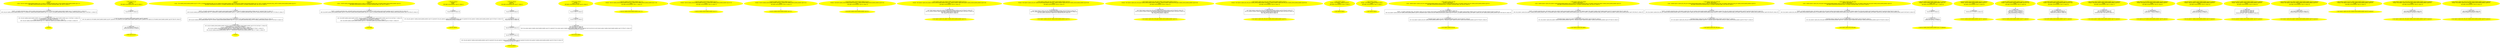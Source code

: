 /* @generated */
digraph cfg {
"bar#13629960763458822780.27859d4aca4c920a20241f1b78082005_1" [label="1: Start bar\nFormals: \nLocals:  func:bar::lambda_shared_lambda_lambda1.cpp:11:15 0$?%__sil_tmpSIL_materialize_temp__n$5:bar::lambda_shared_lambda_lambda1.cpp:11:15 \n   DECLARE_LOCALS(&return,&func,&0$?%__sil_tmpSIL_materialize_temp__n$5); [line 10, column 1]\n " color=yellow style=filled]
	

	 "bar#13629960763458822780.27859d4aca4c920a20241f1b78082005_1" -> "bar#13629960763458822780.27859d4aca4c920a20241f1b78082005_4" ;
"bar#13629960763458822780.27859d4aca4c920a20241f1b78082005_2" [label="2: Exit bar \n  " color=yellow style=filled]
	

"bar#13629960763458822780.27859d4aca4c920a20241f1b78082005_3" [label="3:  Return Stmt \n   n$1=_fun_bar::lambda_shared_lambda_lambda1.cpp:11:15_operator()(&func:bar::lambda_shared_lambda_lambda1.cpp:11:15&) [line 15, column 14]\n  *&return:int=(7 / n$1) [line 15, column 3]\n  _=*&func:bar::lambda_shared_lambda_lambda1.cpp:11:15 [line 15, column 19]\n  n$3=_fun_bar::lambda_shared_lambda_lambda1.cpp:11:15_~(&func:bar::lambda_shared_lambda_lambda1.cpp:11:15*) [line 15, column 19]\n " shape="box"]
	

	 "bar#13629960763458822780.27859d4aca4c920a20241f1b78082005_3" -> "bar#13629960763458822780.27859d4aca4c920a20241f1b78082005_2" ;
"bar#13629960763458822780.27859d4aca4c920a20241f1b78082005_4" [label="4:  DeclStmt \n   *&0$?%__sil_tmpSIL_materialize_temp__n$5:bar::lambda_shared_lambda_lambda1.cpp:11:15=(_fun_bar::lambda_shared_lambda_lambda1.cpp:11:15_operator()) [line 11, column 15]\n  n$6=_fun_bar::lambda_shared_lambda_lambda1.cpp:11:15_(&func:bar::lambda_shared_lambda_lambda1.cpp:11:15*,&0$?%__sil_tmpSIL_materialize_temp__n$5:bar::lambda_shared_lambda_lambda1.cpp:11:15&) [line 11, column 15]\n " shape="box"]
	

	 "bar#13629960763458822780.27859d4aca4c920a20241f1b78082005_4" -> "bar#13629960763458822780.27859d4aca4c920a20241f1b78082005_3" ;
"capture_by_ref#4375601249296069049.1d794578c048d96b25fb1e90dbaa8225_1" [label="1: Start capture_by_ref\nFormals: \nLocals:  x:int \n   DECLARE_LOCALS(&return,&x); [line 36, column 1]\n " color=yellow style=filled]
	

	 "capture_by_ref#4375601249296069049.1d794578c048d96b25fb1e90dbaa8225_1" -> "capture_by_ref#4375601249296069049.1d794578c048d96b25fb1e90dbaa8225_5" ;
"capture_by_ref#4375601249296069049.1d794578c048d96b25fb1e90dbaa8225_2" [label="2: Exit capture_by_ref \n  " color=yellow style=filled]
	

"capture_by_ref#4375601249296069049.1d794578c048d96b25fb1e90dbaa8225_3" [label="3:  Return Stmt \n   n$0=*&x:int [line 39, column 10]\n  *&return:int=n$0 [line 39, column 3]\n " shape="box"]
	

	 "capture_by_ref#4375601249296069049.1d794578c048d96b25fb1e90dbaa8225_3" -> "capture_by_ref#4375601249296069049.1d794578c048d96b25fb1e90dbaa8225_2" ;
"capture_by_ref#4375601249296069049.1d794578c048d96b25fb1e90dbaa8225_4" [label="4:  Call _fun_capture_by_ref::lambda_shared_lambda_lambda1.cpp:38:3_operator() \n   n$3=_fun_capture_by_ref::lambda_shared_lambda_lambda1.cpp:38:3_operator()((_fun_capture_by_ref::lambda_shared_lambda_lambda1.cpp:38:3_operator(),&x):capture_by_ref::lambda_shared_lambda_lambda1.cpp:38:3) [line 38, column 3]\n " shape="box"]
	

	 "capture_by_ref#4375601249296069049.1d794578c048d96b25fb1e90dbaa8225_4" -> "capture_by_ref#4375601249296069049.1d794578c048d96b25fb1e90dbaa8225_3" ;
"capture_by_ref#4375601249296069049.1d794578c048d96b25fb1e90dbaa8225_5" [label="5:  DeclStmt \n   *&x:int=0 [line 37, column 3]\n " shape="box"]
	

	 "capture_by_ref#4375601249296069049.1d794578c048d96b25fb1e90dbaa8225_5" -> "capture_by_ref#4375601249296069049.1d794578c048d96b25fb1e90dbaa8225_4" ;
"foo#972162870672026475.86d7db357d6a36081d09067fb38ce85e_1" [label="1: Start foo\nFormals: \nLocals:  y:foo::lambda_shared_lambda_lambda1.cpp:20:12 0$?%__sil_tmpSIL_materialize_temp__n$7:foo::lambda_shared_lambda_lambda1.cpp:20:12 unused:foo::lambda_shared_lambda_lambda1.cpp:19:17 0$?%__sil_tmpSIL_materialize_temp__n$9:foo::lambda_shared_lambda_lambda1.cpp:19:17 \n   DECLARE_LOCALS(&return,&y,&0$?%__sil_tmpSIL_materialize_temp__n$7,&unused,&0$?%__sil_tmpSIL_materialize_temp__n$9); [line 18, column 1]\n " color=yellow style=filled]
	

	 "foo#972162870672026475.86d7db357d6a36081d09067fb38ce85e_1" -> "foo#972162870672026475.86d7db357d6a36081d09067fb38ce85e_5" ;
"foo#972162870672026475.86d7db357d6a36081d09067fb38ce85e_2" [label="2: Exit foo \n  " color=yellow style=filled]
	

"foo#972162870672026475.86d7db357d6a36081d09067fb38ce85e_3" [label="3:  Return Stmt \n   n$1=_fun_foo::lambda_shared_lambda_lambda1.cpp:20:12_operator()(&y:foo::lambda_shared_lambda_lambda1.cpp:20:12&,3:int) [line 21, column 19]\n  *&return:int=(5 / (4 - n$1)) [line 21, column 3]\n  _=*&y:foo::lambda_shared_lambda_lambda1.cpp:20:12 [line 21, column 23]\n  n$3=_fun_foo::lambda_shared_lambda_lambda1.cpp:20:12_~(&y:foo::lambda_shared_lambda_lambda1.cpp:20:12*) [line 21, column 23]\n  _=*&unused:foo::lambda_shared_lambda_lambda1.cpp:19:17 [line 21, column 23]\n  n$5=_fun_foo::lambda_shared_lambda_lambda1.cpp:19:17_~(&unused:foo::lambda_shared_lambda_lambda1.cpp:19:17*) [line 21, column 23]\n " shape="box"]
	

	 "foo#972162870672026475.86d7db357d6a36081d09067fb38ce85e_3" -> "foo#972162870672026475.86d7db357d6a36081d09067fb38ce85e_2" ;
"foo#972162870672026475.86d7db357d6a36081d09067fb38ce85e_4" [label="4:  DeclStmt \n   *&0$?%__sil_tmpSIL_materialize_temp__n$7:foo::lambda_shared_lambda_lambda1.cpp:20:12=(_fun_foo::lambda_shared_lambda_lambda1.cpp:20:12_operator()) [line 20, column 12]\n  n$8=_fun_foo::lambda_shared_lambda_lambda1.cpp:20:12_(&y:foo::lambda_shared_lambda_lambda1.cpp:20:12*,&0$?%__sil_tmpSIL_materialize_temp__n$7:foo::lambda_shared_lambda_lambda1.cpp:20:12&) [line 20, column 12]\n " shape="box"]
	

	 "foo#972162870672026475.86d7db357d6a36081d09067fb38ce85e_4" -> "foo#972162870672026475.86d7db357d6a36081d09067fb38ce85e_3" ;
"foo#972162870672026475.86d7db357d6a36081d09067fb38ce85e_5" [label="5:  DeclStmt \n   *&0$?%__sil_tmpSIL_materialize_temp__n$9:foo::lambda_shared_lambda_lambda1.cpp:19:17=(_fun_foo::lambda_shared_lambda_lambda1.cpp:19:17_operator()) [line 19, column 17]\n  n$10=_fun_foo::lambda_shared_lambda_lambda1.cpp:19:17_(&unused:foo::lambda_shared_lambda_lambda1.cpp:19:17*,&0$?%__sil_tmpSIL_materialize_temp__n$9:foo::lambda_shared_lambda_lambda1.cpp:19:17&) [line 19, column 17]\n " shape="box"]
	

	 "foo#972162870672026475.86d7db357d6a36081d09067fb38ce85e_5" -> "foo#972162870672026475.86d7db357d6a36081d09067fb38ce85e_4" ;
"fooOK#5521302935427608539.9c36ec052efdd50972817d895666852a_1" [label="1: Start fooOK\nFormals: \nLocals:  y:fooOK::lambda_shared_lambda_lambda1.cpp:26:12 0$?%__sil_tmpSIL_materialize_temp__n$5:fooOK::lambda_shared_lambda_lambda1.cpp:26:12 \n   DECLARE_LOCALS(&return,&y,&0$?%__sil_tmpSIL_materialize_temp__n$5); [line 24, column 1]\n " color=yellow style=filled]
	

	 "fooOK#5521302935427608539.9c36ec052efdd50972817d895666852a_1" -> "fooOK#5521302935427608539.9c36ec052efdd50972817d895666852a_4" ;
"fooOK#5521302935427608539.9c36ec052efdd50972817d895666852a_2" [label="2: Exit fooOK \n  " color=yellow style=filled]
	

"fooOK#5521302935427608539.9c36ec052efdd50972817d895666852a_3" [label="3:  Return Stmt \n   n$1=_fun_fooOK::lambda_shared_lambda_lambda1.cpp:26:12_operator()(&y:fooOK::lambda_shared_lambda_lambda1.cpp:26:12&,3:int) [line 27, column 19]\n  *&return:int=(5 / (4 - n$1)) [line 27, column 3]\n  _=*&y:fooOK::lambda_shared_lambda_lambda1.cpp:26:12 [line 27, column 23]\n  n$3=_fun_fooOK::lambda_shared_lambda_lambda1.cpp:26:12_~(&y:fooOK::lambda_shared_lambda_lambda1.cpp:26:12*) [line 27, column 23]\n " shape="box"]
	

	 "fooOK#5521302935427608539.9c36ec052efdd50972817d895666852a_3" -> "fooOK#5521302935427608539.9c36ec052efdd50972817d895666852a_2" ;
"fooOK#5521302935427608539.9c36ec052efdd50972817d895666852a_4" [label="4:  DeclStmt \n   *&0$?%__sil_tmpSIL_materialize_temp__n$5:fooOK::lambda_shared_lambda_lambda1.cpp:26:12=(_fun_fooOK::lambda_shared_lambda_lambda1.cpp:26:12_operator()) [line 26, column 12]\n  n$6=_fun_fooOK::lambda_shared_lambda_lambda1.cpp:26:12_(&y:fooOK::lambda_shared_lambda_lambda1.cpp:26:12*,&0$?%__sil_tmpSIL_materialize_temp__n$5:fooOK::lambda_shared_lambda_lambda1.cpp:26:12&) [line 26, column 12]\n " shape="box"]
	

	 "fooOK#5521302935427608539.9c36ec052efdd50972817d895666852a_4" -> "fooOK#5521302935427608539.9c36ec052efdd50972817d895666852a_3" ;
"init_capture1#11582985675627962568.58b9ce334267f411dc5e1c70bd53eb81_1" [label="1: Start init_capture1\nFormals: \nLocals:  \n   DECLARE_LOCALS(&return); [line 42, column 1]\n " color=yellow style=filled]
	

	 "init_capture1#11582985675627962568.58b9ce334267f411dc5e1c70bd53eb81_1" -> "init_capture1#11582985675627962568.58b9ce334267f411dc5e1c70bd53eb81_3" ;
"init_capture1#11582985675627962568.58b9ce334267f411dc5e1c70bd53eb81_2" [label="2: Exit init_capture1 \n  " color=yellow style=filled]
	

"init_capture1#11582985675627962568.58b9ce334267f411dc5e1c70bd53eb81_3" [label="3:  DeclStmt \n   *&i:int=0 [line 43, column 10]\n " shape="box"]
	

	 "init_capture1#11582985675627962568.58b9ce334267f411dc5e1c70bd53eb81_3" -> "init_capture1#11582985675627962568.58b9ce334267f411dc5e1c70bd53eb81_4" ;
"init_capture1#11582985675627962568.58b9ce334267f411dc5e1c70bd53eb81_4" [label="4:  Return Stmt \n   n$1=_fun_init_capture1::lambda_shared_lambda_lambda1.cpp:43:10_operator()((_fun_init_capture1::lambda_shared_lambda_lambda1.cpp:43:10_operator(),&i):init_capture1::lambda_shared_lambda_lambda1.cpp:43:10) [line 43, column 10]\n  *&return:int=n$1 [line 43, column 3]\n " shape="box"]
	

	 "init_capture1#11582985675627962568.58b9ce334267f411dc5e1c70bd53eb81_4" -> "init_capture1#11582985675627962568.58b9ce334267f411dc5e1c70bd53eb81_2" ;
"init_capture2#11582143449720942167.039b5039af3b7807e4b00950523a9f3a_1" [label="1: Start init_capture2\nFormals: \nLocals:  i:int \n   DECLARE_LOCALS(&return,&i); [line 47, column 1]\n " color=yellow style=filled]
	

	 "init_capture2#11582143449720942167.039b5039af3b7807e4b00950523a9f3a_1" -> "init_capture2#11582143449720942167.039b5039af3b7807e4b00950523a9f3a_7" ;
"init_capture2#11582143449720942167.039b5039af3b7807e4b00950523a9f3a_2" [label="2: Exit init_capture2 \n  " color=yellow style=filled]
	

"init_capture2#11582143449720942167.039b5039af3b7807e4b00950523a9f3a_3" [label="3:  DeclStmt \n   *&c:int=3 [line 49, column 10]\n " shape="box"]
	

	 "init_capture2#11582143449720942167.039b5039af3b7807e4b00950523a9f3a_3" -> "init_capture2#11582143449720942167.039b5039af3b7807e4b00950523a9f3a_6" ;
"init_capture2#11582143449720942167.039b5039af3b7807e4b00950523a9f3a_4" [label="4:  DeclStmt \n   *&b:int=0 [line 49, column 10]\n " shape="box"]
	

	 "init_capture2#11582143449720942167.039b5039af3b7807e4b00950523a9f3a_4" -> "init_capture2#11582143449720942167.039b5039af3b7807e4b00950523a9f3a_3" ;
"init_capture2#11582143449720942167.039b5039af3b7807e4b00950523a9f3a_5" [label="5:  DeclStmt \n   n$1=*&i:int [line 49, column 16]\n  *&a:int=n$1 [line 49, column 10]\n " shape="box"]
	

	 "init_capture2#11582143449720942167.039b5039af3b7807e4b00950523a9f3a_5" -> "init_capture2#11582143449720942167.039b5039af3b7807e4b00950523a9f3a_4" ;
"init_capture2#11582143449720942167.039b5039af3b7807e4b00950523a9f3a_6" [label="6:  Return Stmt \n   n$2=_fun_init_capture2::lambda_shared_lambda_lambda1.cpp:49:10_operator()((_fun_init_capture2::lambda_shared_lambda_lambda1.cpp:49:10_operator(),&a,&b,&c):init_capture2::lambda_shared_lambda_lambda1.cpp:49:10) [line 49, column 10]\n  *&return:int=n$2 [line 49, column 3]\n " shape="box"]
	

	 "init_capture2#11582143449720942167.039b5039af3b7807e4b00950523a9f3a_6" -> "init_capture2#11582143449720942167.039b5039af3b7807e4b00950523a9f3a_2" ;
"init_capture2#11582143449720942167.039b5039af3b7807e4b00950523a9f3a_7" [label="7:  DeclStmt \n   *&i:int=0 [line 48, column 3]\n " shape="box"]
	

	 "init_capture2#11582143449720942167.039b5039af3b7807e4b00950523a9f3a_7" -> "init_capture2#11582143449720942167.039b5039af3b7807e4b00950523a9f3a_5" ;
"normal_capture#5533029764254319855.11493b249dddd657790695e287170b84_1" [label="1: Start normal_capture\nFormals: \nLocals:  y:int x:int \n   DECLARE_LOCALS(&return,&y,&x); [line 30, column 1]\n " color=yellow style=filled]
	

	 "normal_capture#5533029764254319855.11493b249dddd657790695e287170b84_1" -> "normal_capture#5533029764254319855.11493b249dddd657790695e287170b84_5" ;
"normal_capture#5533029764254319855.11493b249dddd657790695e287170b84_2" [label="2: Exit normal_capture \n  " color=yellow style=filled]
	

"normal_capture#5533029764254319855.11493b249dddd657790695e287170b84_3" [label="3:  Return Stmt \n   n$2=*&x:int [line 33, column 10]\n  n$1=*&y:int [line 33, column 10]\n  n$3=_fun_normal_capture::lambda_shared_lambda_lambda1.cpp:33:10_operator()((_fun_normal_capture::lambda_shared_lambda_lambda1.cpp:33:10_operator(),(n$2 &x:int),(n$1 &y:int)):normal_capture::lambda_shared_lambda_lambda1.cpp:33:10) [line 33, column 10]\n  *&return:int=n$3 [line 33, column 3]\n " shape="box"]
	

	 "normal_capture#5533029764254319855.11493b249dddd657790695e287170b84_3" -> "normal_capture#5533029764254319855.11493b249dddd657790695e287170b84_2" ;
"normal_capture#5533029764254319855.11493b249dddd657790695e287170b84_4" [label="4:  DeclStmt \n   *&y:int=2 [line 32, column 3]\n " shape="box"]
	

	 "normal_capture#5533029764254319855.11493b249dddd657790695e287170b84_4" -> "normal_capture#5533029764254319855.11493b249dddd657790695e287170b84_3" ;
"normal_capture#5533029764254319855.11493b249dddd657790695e287170b84_5" [label="5:  DeclStmt \n   *&x:int=1 [line 31, column 3]\n " shape="box"]
	

	 "normal_capture#5533029764254319855.11493b249dddd657790695e287170b84_5" -> "normal_capture#5533029764254319855.11493b249dddd657790695e287170b84_4" ;
"#lambda_shared_lambda_lambda1.cpp:11:15#bar#{14892892509482509619|constexpr}.82a39f4ec411b682c3042c96f268a2b9_1" [label="1: Start bar::lambda_shared_lambda_lambda1.cpp:11:15_\nFormals:  this:bar::lambda_shared_lambda_lambda1.cpp:11:15* __param_0:bar::lambda_shared_lambda_lambda1.cpp:11:15&\nLocals:  \n   DECLARE_LOCALS(&return); [line 11, column 15]\n " color=yellow style=filled]
	

	 "#lambda_shared_lambda_lambda1.cpp:11:15#bar#{14892892509482509619|constexpr}.82a39f4ec411b682c3042c96f268a2b9_1" -> "#lambda_shared_lambda_lambda1.cpp:11:15#bar#{14892892509482509619|constexpr}.82a39f4ec411b682c3042c96f268a2b9_2" ;
"#lambda_shared_lambda_lambda1.cpp:11:15#bar#{14892892509482509619|constexpr}.82a39f4ec411b682c3042c96f268a2b9_2" [label="2: Exit bar::lambda_shared_lambda_lambda1.cpp:11:15_ \n  " color=yellow style=filled]
	

"#lambda_shared_lambda_lambda1.cpp:19:17#foo#{18379037134042516079|constexpr}.f30eeee4fd61eeb8d7c0f0b7e4ed975f_1" [label="1: Start foo::lambda_shared_lambda_lambda1.cpp:19:17_\nFormals:  this:foo::lambda_shared_lambda_lambda1.cpp:19:17* __param_0:foo::lambda_shared_lambda_lambda1.cpp:19:17&\nLocals:  \n   DECLARE_LOCALS(&return); [line 19, column 17]\n " color=yellow style=filled]
	

	 "#lambda_shared_lambda_lambda1.cpp:19:17#foo#{18379037134042516079|constexpr}.f30eeee4fd61eeb8d7c0f0b7e4ed975f_1" -> "#lambda_shared_lambda_lambda1.cpp:19:17#foo#{18379037134042516079|constexpr}.f30eeee4fd61eeb8d7c0f0b7e4ed975f_2" ;
"#lambda_shared_lambda_lambda1.cpp:19:17#foo#{18379037134042516079|constexpr}.f30eeee4fd61eeb8d7c0f0b7e4ed975f_2" [label="2: Exit foo::lambda_shared_lambda_lambda1.cpp:19:17_ \n  " color=yellow style=filled]
	

"#lambda_shared_lambda_lambda1.cpp:20:12#foo#{2457771116144546786|constexpr}.8d67e886151fe32329ba2e2df99417f3_1" [label="1: Start foo::lambda_shared_lambda_lambda1.cpp:20:12_\nFormals:  this:foo::lambda_shared_lambda_lambda1.cpp:20:12* __param_0:foo::lambda_shared_lambda_lambda1.cpp:20:12&\nLocals:  \n   DECLARE_LOCALS(&return); [line 20, column 12]\n " color=yellow style=filled]
	

	 "#lambda_shared_lambda_lambda1.cpp:20:12#foo#{2457771116144546786|constexpr}.8d67e886151fe32329ba2e2df99417f3_1" -> "#lambda_shared_lambda_lambda1.cpp:20:12#foo#{2457771116144546786|constexpr}.8d67e886151fe32329ba2e2df99417f3_2" ;
"#lambda_shared_lambda_lambda1.cpp:20:12#foo#{2457771116144546786|constexpr}.8d67e886151fe32329ba2e2df99417f3_2" [label="2: Exit foo::lambda_shared_lambda_lambda1.cpp:20:12_ \n  " color=yellow style=filled]
	

"#lambda_shared_lambda_lambda1.cpp:26:12#fooOK#{12805486487749307717|constexpr}.5d2a515dbfe9a2c0a5c89ce06ced0b70_1" [label="1: Start fooOK::lambda_shared_lambda_lambda1.cpp:26:12_\nFormals:  this:fooOK::lambda_shared_lambda_lambda1.cpp:26:12* __param_0:fooOK::lambda_shared_lambda_lambda1.cpp:26:12&\nLocals:  \n   DECLARE_LOCALS(&return); [line 26, column 12]\n " color=yellow style=filled]
	

	 "#lambda_shared_lambda_lambda1.cpp:26:12#fooOK#{12805486487749307717|constexpr}.5d2a515dbfe9a2c0a5c89ce06ced0b70_1" -> "#lambda_shared_lambda_lambda1.cpp:26:12#fooOK#{12805486487749307717|constexpr}.5d2a515dbfe9a2c0a5c89ce06ced0b70_2" ;
"#lambda_shared_lambda_lambda1.cpp:26:12#fooOK#{12805486487749307717|constexpr}.5d2a515dbfe9a2c0a5c89ce06ced0b70_2" [label="2: Exit fooOK::lambda_shared_lambda_lambda1.cpp:26:12_ \n  " color=yellow style=filled]
	

"#lambda_shared_lambda_lambda1.cpp:55:19#capture_this_explicit#Capture#{15581681824770184595|constexp.ec00a7d90451e0c7680026716c904b92_1" [label="1: Start Capture::capture_this_explicit::lambda_shared_lambda_lambda1.cpp:55:19_\nFormals:  this:Capture::capture_this_explicit::lambda_shared_lambda_lambda1.cpp:55:19* __param_0:Capture::capture_this_explicit::lambda_shared_lambda_lambda1.cpp:55:19&\nLocals:  \n   DECLARE_LOCALS(&return); [line 55, column 19]\n " color=yellow style=filled]
	

	 "#lambda_shared_lambda_lambda1.cpp:55:19#capture_this_explicit#Capture#{15581681824770184595|constexp.ec00a7d90451e0c7680026716c904b92_1" -> "#lambda_shared_lambda_lambda1.cpp:55:19#capture_this_explicit#Capture#{15581681824770184595|constexp.ec00a7d90451e0c7680026716c904b92_3" ;
"#lambda_shared_lambda_lambda1.cpp:55:19#capture_this_explicit#Capture#{15581681824770184595|constexp.ec00a7d90451e0c7680026716c904b92_2" [label="2: Exit Capture::capture_this_explicit::lambda_shared_lambda_lambda1.cpp:55:19_ \n  " color=yellow style=filled]
	

"#lambda_shared_lambda_lambda1.cpp:55:19#capture_this_explicit#Capture#{15581681824770184595|constexp.ec00a7d90451e0c7680026716c904b92_3" [label="3:  Constructor Init \n   n$2=*&this:Capture::capture_this_explicit::lambda_shared_lambda_lambda1.cpp:55:19* [line 55, column 19]\n  n$3=*&__param_0:Capture::capture_this_explicit::lambda_shared_lambda_lambda1.cpp:55:19& [line 55, column 19]\n  n$4=*n$3.:Capture* [line 55, column 19]\n  *n$2.:Capture*=n$4 [line 55, column 19]\n " shape="box"]
	

	 "#lambda_shared_lambda_lambda1.cpp:55:19#capture_this_explicit#Capture#{15581681824770184595|constexp.ec00a7d90451e0c7680026716c904b92_3" -> "#lambda_shared_lambda_lambda1.cpp:55:19#capture_this_explicit#Capture#{15581681824770184595|constexp.ec00a7d90451e0c7680026716c904b92_2" ;
"#lambda_shared_lambda_lambda1.cpp:59:19#capture_star_this#Capture#{9456129203468966420|constexpr}.4865d22cd69692723766b951221a21d1_1" [label="1: Start Capture::capture_star_this::lambda_shared_lambda_lambda1.cpp:59:19_\nFormals:  this:Capture::capture_star_this::lambda_shared_lambda_lambda1.cpp:59:19* __param_0:Capture::capture_star_this::lambda_shared_lambda_lambda1.cpp:59:19&\nLocals:  \n   DECLARE_LOCALS(&return); [line 59, column 19]\n " color=yellow style=filled]
	

	 "#lambda_shared_lambda_lambda1.cpp:59:19#capture_star_this#Capture#{9456129203468966420|constexpr}.4865d22cd69692723766b951221a21d1_1" -> "#lambda_shared_lambda_lambda1.cpp:59:19#capture_star_this#Capture#{9456129203468966420|constexpr}.4865d22cd69692723766b951221a21d1_3" ;
"#lambda_shared_lambda_lambda1.cpp:59:19#capture_star_this#Capture#{9456129203468966420|constexpr}.4865d22cd69692723766b951221a21d1_2" [label="2: Exit Capture::capture_star_this::lambda_shared_lambda_lambda1.cpp:59:19_ \n  " color=yellow style=filled]
	

"#lambda_shared_lambda_lambda1.cpp:59:19#capture_star_this#Capture#{9456129203468966420|constexpr}.4865d22cd69692723766b951221a21d1_3" [label="3:  Constructor Init \n   n$2=*&this:Capture::capture_star_this::lambda_shared_lambda_lambda1.cpp:59:19* [line 59, column 19]\n  n$3=*&__param_0:Capture::capture_star_this::lambda_shared_lambda_lambda1.cpp:59:19& [line 59, column 19]\n  n$4=_fun_Capture_Capture(n$2.:Capture*,n$3.:Capture&) [line 59, column 19]\n " shape="box"]
	

	 "#lambda_shared_lambda_lambda1.cpp:59:19#capture_star_this#Capture#{9456129203468966420|constexpr}.4865d22cd69692723766b951221a21d1_3" -> "#lambda_shared_lambda_lambda1.cpp:59:19#capture_star_this#Capture#{9456129203468966420|constexpr}.4865d22cd69692723766b951221a21d1_2" ;
"#lambda_shared_lambda_lambda1.cpp:65:19#capture_this_with_equal#Capture#{16013381636753347826|conste.6afb74b89c25ee911bcc35939b7dddc6_1" [label="1: Start Capture::capture_this_with_equal::lambda_shared_lambda_lambda1.cpp:65:19_\nFormals:  this:Capture::capture_this_with_equal::lambda_shared_lambda_lambda1.cpp:65:19* __param_0:Capture::capture_this_with_equal::lambda_shared_lambda_lambda1.cpp:65:19&\nLocals:  \n   DECLARE_LOCALS(&return); [line 65, column 19]\n " color=yellow style=filled]
	

	 "#lambda_shared_lambda_lambda1.cpp:65:19#capture_this_with_equal#Capture#{16013381636753347826|conste.6afb74b89c25ee911bcc35939b7dddc6_1" -> "#lambda_shared_lambda_lambda1.cpp:65:19#capture_this_with_equal#Capture#{16013381636753347826|conste.6afb74b89c25ee911bcc35939b7dddc6_3" ;
"#lambda_shared_lambda_lambda1.cpp:65:19#capture_this_with_equal#Capture#{16013381636753347826|conste.6afb74b89c25ee911bcc35939b7dddc6_2" [label="2: Exit Capture::capture_this_with_equal::lambda_shared_lambda_lambda1.cpp:65:19_ \n  " color=yellow style=filled]
	

"#lambda_shared_lambda_lambda1.cpp:65:19#capture_this_with_equal#Capture#{16013381636753347826|conste.6afb74b89c25ee911bcc35939b7dddc6_3" [label="3:  Constructor Init \n   n$2=*&this:Capture::capture_this_with_equal::lambda_shared_lambda_lambda1.cpp:65:19* [line 65, column 19]\n  n$3=*&__param_0:Capture::capture_this_with_equal::lambda_shared_lambda_lambda1.cpp:65:19& [line 65, column 19]\n  n$4=*n$3.:Capture* [line 65, column 19]\n  *n$2.:Capture*=n$4 [line 65, column 19]\n " shape="box"]
	

	 "#lambda_shared_lambda_lambda1.cpp:65:19#capture_this_with_equal#Capture#{16013381636753347826|conste.6afb74b89c25ee911bcc35939b7dddc6_3" -> "#lambda_shared_lambda_lambda1.cpp:65:19#capture_this_with_equal#Capture#{16013381636753347826|conste.6afb74b89c25ee911bcc35939b7dddc6_2" ;
"#lambda_shared_lambda_lambda1.cpp:69:19#capture_this_with_auto#Capture#{10854495330849287568|constex.8d1ac582b7a23cd3c32a1a4b8e266cf3_1" [label="1: Start Capture::capture_this_with_auto::lambda_shared_lambda_lambda1.cpp:69:19_\nFormals:  this:Capture::capture_this_with_auto::lambda_shared_lambda_lambda1.cpp:69:19* __param_0:Capture::capture_this_with_auto::lambda_shared_lambda_lambda1.cpp:69:19&\nLocals:  \n   DECLARE_LOCALS(&return); [line 69, column 19]\n " color=yellow style=filled]
	

	 "#lambda_shared_lambda_lambda1.cpp:69:19#capture_this_with_auto#Capture#{10854495330849287568|constex.8d1ac582b7a23cd3c32a1a4b8e266cf3_1" -> "#lambda_shared_lambda_lambda1.cpp:69:19#capture_this_with_auto#Capture#{10854495330849287568|constex.8d1ac582b7a23cd3c32a1a4b8e266cf3_3" ;
"#lambda_shared_lambda_lambda1.cpp:69:19#capture_this_with_auto#Capture#{10854495330849287568|constex.8d1ac582b7a23cd3c32a1a4b8e266cf3_2" [label="2: Exit Capture::capture_this_with_auto::lambda_shared_lambda_lambda1.cpp:69:19_ \n  " color=yellow style=filled]
	

"#lambda_shared_lambda_lambda1.cpp:69:19#capture_this_with_auto#Capture#{10854495330849287568|constex.8d1ac582b7a23cd3c32a1a4b8e266cf3_3" [label="3:  Constructor Init \n   n$2=*&this:Capture::capture_this_with_auto::lambda_shared_lambda_lambda1.cpp:69:19* [line 69, column 19]\n  n$3=*&__param_0:Capture::capture_this_with_auto::lambda_shared_lambda_lambda1.cpp:69:19& [line 69, column 19]\n  n$4=*n$3.:Capture* [line 69, column 19]\n  *n$2.:Capture*=n$4 [line 69, column 19]\n " shape="box"]
	

	 "#lambda_shared_lambda_lambda1.cpp:69:19#capture_this_with_auto#Capture#{10854495330849287568|constex.8d1ac582b7a23cd3c32a1a4b8e266cf3_3" -> "#lambda_shared_lambda_lambda1.cpp:69:19#capture_this_with_auto#Capture#{10854495330849287568|constex.8d1ac582b7a23cd3c32a1a4b8e266cf3_2" ;
"Capture#Capture#{12117490113068134497|constexpr}.98ffcc03a8acaf01f37e687e09517440_1" [label="1: Start Capture_Capture\nFormals:  this:Capture* __param_0:Capture&\nLocals:  \n   DECLARE_LOCALS(&return); [line 53, column 7]\n " color=yellow style=filled]
	

	 "Capture#Capture#{12117490113068134497|constexpr}.98ffcc03a8acaf01f37e687e09517440_1" -> "Capture#Capture#{12117490113068134497|constexpr}.98ffcc03a8acaf01f37e687e09517440_2" ;
"Capture#Capture#{12117490113068134497|constexpr}.98ffcc03a8acaf01f37e687e09517440_2" [label="2: Exit Capture_Capture \n  " color=yellow style=filled]
	

"Capture#Capture#{15371931494294124755|constexpr}.9ede96f2e081983279c43accbd64cbd2_1" [label="1: Start Capture_Capture\nFormals:  this:Capture* __param_0:Capture const &\nLocals:  \n   DECLARE_LOCALS(&return); [line 53, column 7]\n " color=yellow style=filled]
	

	 "Capture#Capture#{15371931494294124755|constexpr}.9ede96f2e081983279c43accbd64cbd2_1" -> "Capture#Capture#{15371931494294124755|constexpr}.9ede96f2e081983279c43accbd64cbd2_2" ;
"Capture#Capture#{15371931494294124755|constexpr}.9ede96f2e081983279c43accbd64cbd2_2" [label="2: Exit Capture_Capture \n  " color=yellow style=filled]
	

"capture_star_this#Capture#(2506493005619132138).63fd6aa2a7efbd48dc1a62c0c2bd2161_1" [label="1: Start Capture_capture_star_this\nFormals:  this:Capture*\nLocals:  lambda:Capture::capture_star_this::lambda_shared_lambda_lambda1.cpp:59:19 0$?%__sil_tmpSIL_materialize_temp__n$3:Capture::capture_star_this::lambda_shared_lambda_lambda1.cpp:59:19 \n   DECLARE_LOCALS(&return,&lambda,&0$?%__sil_tmpSIL_materialize_temp__n$3); [line 58, column 3]\n " color=yellow style=filled]
	

	 "capture_star_this#Capture#(2506493005619132138).63fd6aa2a7efbd48dc1a62c0c2bd2161_1" -> "capture_star_this#Capture#(2506493005619132138).63fd6aa2a7efbd48dc1a62c0c2bd2161_4" ;
"capture_star_this#Capture#(2506493005619132138).63fd6aa2a7efbd48dc1a62c0c2bd2161_2" [label="2: Exit Capture_capture_star_this \n  " color=yellow style=filled]
	

"capture_star_this#Capture#(2506493005619132138).63fd6aa2a7efbd48dc1a62c0c2bd2161_3" [label="3:  Destruction \n   _=*&lambda:Capture::capture_star_this::lambda_shared_lambda_lambda1.cpp:59:19 [line 62, column 3]\n  n$1=_fun_Capture::capture_star_this::lambda_shared_lambda_lambda1.cpp:59:19_~(&lambda:Capture::capture_star_this::lambda_shared_lambda_lambda1.cpp:59:19*) [line 62, column 3]\n " shape="box"]
	

	 "capture_star_this#Capture#(2506493005619132138).63fd6aa2a7efbd48dc1a62c0c2bd2161_3" -> "capture_star_this#Capture#(2506493005619132138).63fd6aa2a7efbd48dc1a62c0c2bd2161_2" ;
"capture_star_this#Capture#(2506493005619132138).63fd6aa2a7efbd48dc1a62c0c2bd2161_4" [label="4:  DeclStmt \n   n$4=*&this:Capture* [line 59, column 19]\n  *&0$?%__sil_tmpSIL_materialize_temp__n$3:Capture::capture_star_this::lambda_shared_lambda_lambda1.cpp:59:19=(_fun_Capture::capture_star_this::lambda_shared_lambda_lambda1.cpp:59:19_operator(),(n$4 &this:Capture*)) [line 59, column 19]\n  n$5=_fun_Capture::capture_star_this::lambda_shared_lambda_lambda1.cpp:59:19_(&lambda:Capture::capture_star_this::lambda_shared_lambda_lambda1.cpp:59:19*,&0$?%__sil_tmpSIL_materialize_temp__n$3:Capture::capture_star_this::lambda_shared_lambda_lambda1.cpp:59:19&) [line 59, column 19]\n " shape="box"]
	

	 "capture_star_this#Capture#(2506493005619132138).63fd6aa2a7efbd48dc1a62c0c2bd2161_4" -> "capture_star_this#Capture#(2506493005619132138).63fd6aa2a7efbd48dc1a62c0c2bd2161_3" ;
"capture_this_explicit#Capture#(13194085360619722149).2dba35a78268b10ad413414cc832a8f0_1" [label="1: Start Capture_capture_this_explicit\nFormals:  this:Capture*\nLocals:  lambda:Capture::capture_this_explicit::lambda_shared_lambda_lambda1.cpp:55:19 0$?%__sil_tmpSIL_materialize_temp__n$3:Capture::capture_this_explicit::lambda_shared_lambda_lambda1.cpp:55:19 \n   DECLARE_LOCALS(&return,&lambda,&0$?%__sil_tmpSIL_materialize_temp__n$3); [line 54, column 3]\n " color=yellow style=filled]
	

	 "capture_this_explicit#Capture#(13194085360619722149).2dba35a78268b10ad413414cc832a8f0_1" -> "capture_this_explicit#Capture#(13194085360619722149).2dba35a78268b10ad413414cc832a8f0_4" ;
"capture_this_explicit#Capture#(13194085360619722149).2dba35a78268b10ad413414cc832a8f0_2" [label="2: Exit Capture_capture_this_explicit \n  " color=yellow style=filled]
	

"capture_this_explicit#Capture#(13194085360619722149).2dba35a78268b10ad413414cc832a8f0_3" [label="3:  Destruction \n   _=*&lambda:Capture::capture_this_explicit::lambda_shared_lambda_lambda1.cpp:55:19 [line 56, column 3]\n  n$1=_fun_Capture::capture_this_explicit::lambda_shared_lambda_lambda1.cpp:55:19_~(&lambda:Capture::capture_this_explicit::lambda_shared_lambda_lambda1.cpp:55:19*) [line 56, column 3]\n " shape="box"]
	

	 "capture_this_explicit#Capture#(13194085360619722149).2dba35a78268b10ad413414cc832a8f0_3" -> "capture_this_explicit#Capture#(13194085360619722149).2dba35a78268b10ad413414cc832a8f0_2" ;
"capture_this_explicit#Capture#(13194085360619722149).2dba35a78268b10ad413414cc832a8f0_4" [label="4:  DeclStmt \n   *&0$?%__sil_tmpSIL_materialize_temp__n$3:Capture::capture_this_explicit::lambda_shared_lambda_lambda1.cpp:55:19=(_fun_Capture::capture_this_explicit::lambda_shared_lambda_lambda1.cpp:55:19_operator(),&this) [line 55, column 19]\n  n$4=_fun_Capture::capture_this_explicit::lambda_shared_lambda_lambda1.cpp:55:19_(&lambda:Capture::capture_this_explicit::lambda_shared_lambda_lambda1.cpp:55:19*,&0$?%__sil_tmpSIL_materialize_temp__n$3:Capture::capture_this_explicit::lambda_shared_lambda_lambda1.cpp:55:19&) [line 55, column 19]\n " shape="box"]
	

	 "capture_this_explicit#Capture#(13194085360619722149).2dba35a78268b10ad413414cc832a8f0_4" -> "capture_this_explicit#Capture#(13194085360619722149).2dba35a78268b10ad413414cc832a8f0_3" ;
"capture_this_with_auto#Capture#(15696525048884093218).38be242109186a45cc282c38962c68e2_1" [label="1: Start Capture_capture_this_with_auto\nFormals:  this:Capture*\nLocals:  lambda:Capture::capture_this_with_auto::lambda_shared_lambda_lambda1.cpp:69:19 0$?%__sil_tmpSIL_materialize_temp__n$3:Capture::capture_this_with_auto::lambda_shared_lambda_lambda1.cpp:69:19 \n   DECLARE_LOCALS(&return,&lambda,&0$?%__sil_tmpSIL_materialize_temp__n$3); [line 68, column 3]\n " color=yellow style=filled]
	

	 "capture_this_with_auto#Capture#(15696525048884093218).38be242109186a45cc282c38962c68e2_1" -> "capture_this_with_auto#Capture#(15696525048884093218).38be242109186a45cc282c38962c68e2_4" ;
"capture_this_with_auto#Capture#(15696525048884093218).38be242109186a45cc282c38962c68e2_2" [label="2: Exit Capture_capture_this_with_auto \n  " color=yellow style=filled]
	

"capture_this_with_auto#Capture#(15696525048884093218).38be242109186a45cc282c38962c68e2_3" [label="3:  Destruction \n   _=*&lambda:Capture::capture_this_with_auto::lambda_shared_lambda_lambda1.cpp:69:19 [line 70, column 3]\n  n$1=_fun_Capture::capture_this_with_auto::lambda_shared_lambda_lambda1.cpp:69:19_~(&lambda:Capture::capture_this_with_auto::lambda_shared_lambda_lambda1.cpp:69:19*) [line 70, column 3]\n " shape="box"]
	

	 "capture_this_with_auto#Capture#(15696525048884093218).38be242109186a45cc282c38962c68e2_3" -> "capture_this_with_auto#Capture#(15696525048884093218).38be242109186a45cc282c38962c68e2_2" ;
"capture_this_with_auto#Capture#(15696525048884093218).38be242109186a45cc282c38962c68e2_4" [label="4:  DeclStmt \n   *&0$?%__sil_tmpSIL_materialize_temp__n$3:Capture::capture_this_with_auto::lambda_shared_lambda_lambda1.cpp:69:19=(_fun_Capture::capture_this_with_auto::lambda_shared_lambda_lambda1.cpp:69:19_operator(),&this) [line 69, column 19]\n  n$4=_fun_Capture::capture_this_with_auto::lambda_shared_lambda_lambda1.cpp:69:19_(&lambda:Capture::capture_this_with_auto::lambda_shared_lambda_lambda1.cpp:69:19*,&0$?%__sil_tmpSIL_materialize_temp__n$3:Capture::capture_this_with_auto::lambda_shared_lambda_lambda1.cpp:69:19&) [line 69, column 19]\n " shape="box"]
	

	 "capture_this_with_auto#Capture#(15696525048884093218).38be242109186a45cc282c38962c68e2_4" -> "capture_this_with_auto#Capture#(15696525048884093218).38be242109186a45cc282c38962c68e2_3" ;
"capture_this_with_equal#Capture#(805776379555510952).ecd73e9a4e2bef0d060a242b61508f10_1" [label="1: Start Capture_capture_this_with_equal\nFormals:  this:Capture*\nLocals:  lambda:Capture::capture_this_with_equal::lambda_shared_lambda_lambda1.cpp:65:19 0$?%__sil_tmpSIL_materialize_temp__n$3:Capture::capture_this_with_equal::lambda_shared_lambda_lambda1.cpp:65:19 \n   DECLARE_LOCALS(&return,&lambda,&0$?%__sil_tmpSIL_materialize_temp__n$3); [line 64, column 3]\n " color=yellow style=filled]
	

	 "capture_this_with_equal#Capture#(805776379555510952).ecd73e9a4e2bef0d060a242b61508f10_1" -> "capture_this_with_equal#Capture#(805776379555510952).ecd73e9a4e2bef0d060a242b61508f10_4" ;
"capture_this_with_equal#Capture#(805776379555510952).ecd73e9a4e2bef0d060a242b61508f10_2" [label="2: Exit Capture_capture_this_with_equal \n  " color=yellow style=filled]
	

"capture_this_with_equal#Capture#(805776379555510952).ecd73e9a4e2bef0d060a242b61508f10_3" [label="3:  Destruction \n   _=*&lambda:Capture::capture_this_with_equal::lambda_shared_lambda_lambda1.cpp:65:19 [line 66, column 3]\n  n$1=_fun_Capture::capture_this_with_equal::lambda_shared_lambda_lambda1.cpp:65:19_~(&lambda:Capture::capture_this_with_equal::lambda_shared_lambda_lambda1.cpp:65:19*) [line 66, column 3]\n " shape="box"]
	

	 "capture_this_with_equal#Capture#(805776379555510952).ecd73e9a4e2bef0d060a242b61508f10_3" -> "capture_this_with_equal#Capture#(805776379555510952).ecd73e9a4e2bef0d060a242b61508f10_2" ;
"capture_this_with_equal#Capture#(805776379555510952).ecd73e9a4e2bef0d060a242b61508f10_4" [label="4:  DeclStmt \n   *&0$?%__sil_tmpSIL_materialize_temp__n$3:Capture::capture_this_with_equal::lambda_shared_lambda_lambda1.cpp:65:19=(_fun_Capture::capture_this_with_equal::lambda_shared_lambda_lambda1.cpp:65:19_operator(),&this) [line 65, column 19]\n  n$4=_fun_Capture::capture_this_with_equal::lambda_shared_lambda_lambda1.cpp:65:19_(&lambda:Capture::capture_this_with_equal::lambda_shared_lambda_lambda1.cpp:65:19*,&0$?%__sil_tmpSIL_materialize_temp__n$3:Capture::capture_this_with_equal::lambda_shared_lambda_lambda1.cpp:65:19&) [line 65, column 19]\n " shape="box"]
	

	 "capture_this_with_equal#Capture#(805776379555510952).ecd73e9a4e2bef0d060a242b61508f10_4" -> "capture_this_with_equal#Capture#(805776379555510952).ecd73e9a4e2bef0d060a242b61508f10_3" ;
"operator()#lambda_shared_lambda_lambda1.cpp:11:15#bar#(7708532531154088338).366f354811e123a58e7def3a604b1046_1" [label="1: Start bar::lambda_shared_lambda_lambda1.cpp:11:15_operator()\nFormals:  this:bar::lambda_shared_lambda_lambda1.cpp:11:15*\nLocals:  i:int \n   DECLARE_LOCALS(&return,&i); [line 11, column 18]\n " color=yellow style=filled]
	

	 "operator()#lambda_shared_lambda_lambda1.cpp:11:15#bar#(7708532531154088338).366f354811e123a58e7def3a604b1046_1" -> "operator()#lambda_shared_lambda_lambda1.cpp:11:15#bar#(7708532531154088338).366f354811e123a58e7def3a604b1046_4" ;
"operator()#lambda_shared_lambda_lambda1.cpp:11:15#bar#(7708532531154088338).366f354811e123a58e7def3a604b1046_2" [label="2: Exit bar::lambda_shared_lambda_lambda1.cpp:11:15_operator() \n  " color=yellow style=filled]
	

"operator()#lambda_shared_lambda_lambda1.cpp:11:15#bar#(7708532531154088338).366f354811e123a58e7def3a604b1046_3" [label="3:  Return Stmt \n   n$0=*&i:int [line 13, column 12]\n  *&return:int=n$0 [line 13, column 5]\n " shape="box"]
	

	 "operator()#lambda_shared_lambda_lambda1.cpp:11:15#bar#(7708532531154088338).366f354811e123a58e7def3a604b1046_3" -> "operator()#lambda_shared_lambda_lambda1.cpp:11:15#bar#(7708532531154088338).366f354811e123a58e7def3a604b1046_2" ;
"operator()#lambda_shared_lambda_lambda1.cpp:11:15#bar#(7708532531154088338).366f354811e123a58e7def3a604b1046_4" [label="4:  DeclStmt \n   *&i:int=0 [line 12, column 5]\n " shape="box"]
	

	 "operator()#lambda_shared_lambda_lambda1.cpp:11:15#bar#(7708532531154088338).366f354811e123a58e7def3a604b1046_4" -> "operator()#lambda_shared_lambda_lambda1.cpp:11:15#bar#(7708532531154088338).366f354811e123a58e7def3a604b1046_3" ;
"operator()#lambda_shared_lambda_lambda1.cpp:19:17#foo#(10761403337571939980).251572fc6e45e136f499b40da2b7cec4_1" [label="1: Start foo::lambda_shared_lambda_lambda1.cpp:19:17_operator()\nFormals:  this:foo::lambda_shared_lambda_lambda1.cpp:19:17*\nLocals:  \n   DECLARE_LOCALS(&return); [line 19, column 20]\n " color=yellow style=filled]
	

	 "operator()#lambda_shared_lambda_lambda1.cpp:19:17#foo#(10761403337571939980).251572fc6e45e136f499b40da2b7cec4_1" -> "operator()#lambda_shared_lambda_lambda1.cpp:19:17#foo#(10761403337571939980).251572fc6e45e136f499b40da2b7cec4_3" ;
"operator()#lambda_shared_lambda_lambda1.cpp:19:17#foo#(10761403337571939980).251572fc6e45e136f499b40da2b7cec4_2" [label="2: Exit foo::lambda_shared_lambda_lambda1.cpp:19:17_operator() \n  " color=yellow style=filled]
	

"operator()#lambda_shared_lambda_lambda1.cpp:19:17#foo#(10761403337571939980).251572fc6e45e136f499b40da2b7cec4_3" [label="3:  Return Stmt \n   *&return:int=(1 / 0) [line 19, column 24]\n " shape="box"]
	

	 "operator()#lambda_shared_lambda_lambda1.cpp:19:17#foo#(10761403337571939980).251572fc6e45e136f499b40da2b7cec4_3" -> "operator()#lambda_shared_lambda_lambda1.cpp:19:17#foo#(10761403337571939980).251572fc6e45e136f499b40da2b7cec4_2" ;
"operator()#lambda_shared_lambda_lambda1.cpp:20:12#foo#(8701050879076719020).0b2c110c980ade73ba5c317e22981b86_1" [label="1: Start foo::lambda_shared_lambda_lambda1.cpp:20:12_operator()\nFormals:  this:foo::lambda_shared_lambda_lambda1.cpp:20:12* i:int\nLocals:  \n   DECLARE_LOCALS(&return); [line 20, column 20]\n " color=yellow style=filled]
	

	 "operator()#lambda_shared_lambda_lambda1.cpp:20:12#foo#(8701050879076719020).0b2c110c980ade73ba5c317e22981b86_1" -> "operator()#lambda_shared_lambda_lambda1.cpp:20:12#foo#(8701050879076719020).0b2c110c980ade73ba5c317e22981b86_3" ;
"operator()#lambda_shared_lambda_lambda1.cpp:20:12#foo#(8701050879076719020).0b2c110c980ade73ba5c317e22981b86_2" [label="2: Exit foo::lambda_shared_lambda_lambda1.cpp:20:12_operator() \n  " color=yellow style=filled]
	

"operator()#lambda_shared_lambda_lambda1.cpp:20:12#foo#(8701050879076719020).0b2c110c980ade73ba5c317e22981b86_3" [label="3:  Return Stmt \n   n$0=*&i:int [line 20, column 31]\n  *&i:int=(n$0 + 1) [line 20, column 31]\n  n$1=*&i:int [line 20, column 31]\n  *&return:int=n$1 [line 20, column 24]\n " shape="box"]
	

	 "operator()#lambda_shared_lambda_lambda1.cpp:20:12#foo#(8701050879076719020).0b2c110c980ade73ba5c317e22981b86_3" -> "operator()#lambda_shared_lambda_lambda1.cpp:20:12#foo#(8701050879076719020).0b2c110c980ade73ba5c317e22981b86_2" ;
"operator()#lambda_shared_lambda_lambda1.cpp:26:12#fooOK#(3436637400147523223).3b2982544334f951fa2c663b7ebabd16_1" [label="1: Start fooOK::lambda_shared_lambda_lambda1.cpp:26:12_operator()\nFormals:  this:fooOK::lambda_shared_lambda_lambda1.cpp:26:12* i:int\nLocals:  \n   DECLARE_LOCALS(&return); [line 26, column 20]\n " color=yellow style=filled]
	

	 "operator()#lambda_shared_lambda_lambda1.cpp:26:12#fooOK#(3436637400147523223).3b2982544334f951fa2c663b7ebabd16_1" -> "operator()#lambda_shared_lambda_lambda1.cpp:26:12#fooOK#(3436637400147523223).3b2982544334f951fa2c663b7ebabd16_3" ;
"operator()#lambda_shared_lambda_lambda1.cpp:26:12#fooOK#(3436637400147523223).3b2982544334f951fa2c663b7ebabd16_2" [label="2: Exit fooOK::lambda_shared_lambda_lambda1.cpp:26:12_operator() \n  " color=yellow style=filled]
	

"operator()#lambda_shared_lambda_lambda1.cpp:26:12#fooOK#(3436637400147523223).3b2982544334f951fa2c663b7ebabd16_3" [label="3:  Return Stmt \n   n$0=*&i:int [line 26, column 31]\n  *&i:int=(n$0 + 1) [line 26, column 31]\n  *&return:int=n$0 [line 26, column 24]\n " shape="box"]
	

	 "operator()#lambda_shared_lambda_lambda1.cpp:26:12#fooOK#(3436637400147523223).3b2982544334f951fa2c663b7ebabd16_3" -> "operator()#lambda_shared_lambda_lambda1.cpp:26:12#fooOK#(3436637400147523223).3b2982544334f951fa2c663b7ebabd16_2" ;
"operator()#lambda_shared_lambda_lambda1.cpp:33:10#normal_capture#(3336792892144266867).6b1528a4c777a5033c547e72dff7c11b_1" [label="1: Start normal_capture::lambda_shared_lambda_lambda1.cpp:33:10_operator()\nFormals:  this:normal_capture::lambda_shared_lambda_lambda1.cpp:33:10*\nLocals:  \n   DECLARE_LOCALS(&return); [line 33, column 17]\n " color=yellow style=filled]
	

	 "operator()#lambda_shared_lambda_lambda1.cpp:33:10#normal_capture#(3336792892144266867).6b1528a4c777a5033c547e72dff7c11b_1" -> "operator()#lambda_shared_lambda_lambda1.cpp:33:10#normal_capture#(3336792892144266867).6b1528a4c777a5033c547e72dff7c11b_3" ;
"operator()#lambda_shared_lambda_lambda1.cpp:33:10#normal_capture#(3336792892144266867).6b1528a4c777a5033c547e72dff7c11b_2" [label="2: Exit normal_capture::lambda_shared_lambda_lambda1.cpp:33:10_operator() \n  " color=yellow style=filled]
	

"operator()#lambda_shared_lambda_lambda1.cpp:33:10#normal_capture#(3336792892144266867).6b1528a4c777a5033c547e72dff7c11b_3" [label="3:  Return Stmt \n   n$0=*&x:int [line 33, column 28]\n  n$1=*&y:int [line 33, column 32]\n  *&return:int=(n$0 + n$1) [line 33, column 21]\n " shape="box"]
	

	 "operator()#lambda_shared_lambda_lambda1.cpp:33:10#normal_capture#(3336792892144266867).6b1528a4c777a5033c547e72dff7c11b_3" -> "operator()#lambda_shared_lambda_lambda1.cpp:33:10#normal_capture#(3336792892144266867).6b1528a4c777a5033c547e72dff7c11b_2" ;
"operator()#lambda_shared_lambda_lambda1.cpp:38:3#capture_by_ref#(17277454583786497390).c47500379c80a95b2ce7b5f569b32788_1" [label="1: Start capture_by_ref::lambda_shared_lambda_lambda1.cpp:38:3_operator()\nFormals:  this:capture_by_ref::lambda_shared_lambda_lambda1.cpp:38:3*\nLocals:  \n   DECLARE_LOCALS(&return); [line 38, column 8]\n " color=yellow style=filled]
	

	 "operator()#lambda_shared_lambda_lambda1.cpp:38:3#capture_by_ref#(17277454583786497390).c47500379c80a95b2ce7b5f569b32788_1" -> "operator()#lambda_shared_lambda_lambda1.cpp:38:3#capture_by_ref#(17277454583786497390).c47500379c80a95b2ce7b5f569b32788_3" ;
"operator()#lambda_shared_lambda_lambda1.cpp:38:3#capture_by_ref#(17277454583786497390).c47500379c80a95b2ce7b5f569b32788_2" [label="2: Exit capture_by_ref::lambda_shared_lambda_lambda1.cpp:38:3_operator() \n  " color=yellow style=filled]
	

"operator()#lambda_shared_lambda_lambda1.cpp:38:3#capture_by_ref#(17277454583786497390).c47500379c80a95b2ce7b5f569b32788_3" [label="3:  UnaryOperator \n   n$1=*&x:int [line 38, column 12]\n  *&x:int=(n$1 + 1) [line 38, column 12]\n " shape="box"]
	

	 "operator()#lambda_shared_lambda_lambda1.cpp:38:3#capture_by_ref#(17277454583786497390).c47500379c80a95b2ce7b5f569b32788_3" -> "operator()#lambda_shared_lambda_lambda1.cpp:38:3#capture_by_ref#(17277454583786497390).c47500379c80a95b2ce7b5f569b32788_2" ;
"operator()#lambda_shared_lambda_lambda1.cpp:43:10#init_capture1#(11958159405823124536).e5ff526484114785c9c4e4c652fdee0d_1" [label="1: Start init_capture1::lambda_shared_lambda_lambda1.cpp:43:10_operator()\nFormals:  this:init_capture1::lambda_shared_lambda_lambda1.cpp:43:10*\nLocals:  \n   DECLARE_LOCALS(&return); [line 43, column 18]\n " color=yellow style=filled]
	

	 "operator()#lambda_shared_lambda_lambda1.cpp:43:10#init_capture1#(11958159405823124536).e5ff526484114785c9c4e4c652fdee0d_1" -> "operator()#lambda_shared_lambda_lambda1.cpp:43:10#init_capture1#(11958159405823124536).e5ff526484114785c9c4e4c652fdee0d_3" ;
"operator()#lambda_shared_lambda_lambda1.cpp:43:10#init_capture1#(11958159405823124536).e5ff526484114785c9c4e4c652fdee0d_2" [label="2: Exit init_capture1::lambda_shared_lambda_lambda1.cpp:43:10_operator() \n  " color=yellow style=filled]
	

"operator()#lambda_shared_lambda_lambda1.cpp:43:10#init_capture1#(11958159405823124536).e5ff526484114785c9c4e4c652fdee0d_3" [label="3:  Return Stmt \n   n$0=*&i:int [line 43, column 29]\n  *&return:int=n$0 [line 43, column 22]\n " shape="box"]
	

	 "operator()#lambda_shared_lambda_lambda1.cpp:43:10#init_capture1#(11958159405823124536).e5ff526484114785c9c4e4c652fdee0d_3" -> "operator()#lambda_shared_lambda_lambda1.cpp:43:10#init_capture1#(11958159405823124536).e5ff526484114785c9c4e4c652fdee0d_2" ;
"operator()#lambda_shared_lambda_lambda1.cpp:49:10#init_capture2#(10943089228143620310).7e4ba21e8ca9ff39a89b363b4c5d845b_1" [label="1: Start init_capture2::lambda_shared_lambda_lambda1.cpp:49:10_operator()\nFormals:  this:init_capture2::lambda_shared_lambda_lambda1.cpp:49:10*\nLocals:  \n   DECLARE_LOCALS(&return); [line 49, column 34]\n " color=yellow style=filled]
	

	 "operator()#lambda_shared_lambda_lambda1.cpp:49:10#init_capture2#(10943089228143620310).7e4ba21e8ca9ff39a89b363b4c5d845b_1" -> "operator()#lambda_shared_lambda_lambda1.cpp:49:10#init_capture2#(10943089228143620310).7e4ba21e8ca9ff39a89b363b4c5d845b_3" ;
"operator()#lambda_shared_lambda_lambda1.cpp:49:10#init_capture2#(10943089228143620310).7e4ba21e8ca9ff39a89b363b4c5d845b_2" [label="2: Exit init_capture2::lambda_shared_lambda_lambda1.cpp:49:10_operator() \n  " color=yellow style=filled]
	

"operator()#lambda_shared_lambda_lambda1.cpp:49:10#init_capture2#(10943089228143620310).7e4ba21e8ca9ff39a89b363b4c5d845b_3" [label="3:  Return Stmt \n   n$0=*&a:int [line 49, column 45]\n  n$1=*&b:int [line 49, column 49]\n  n$2=*&c:int [line 49, column 53]\n  *&return:int=((n$0 + n$1) + n$2) [line 49, column 38]\n " shape="box"]
	

	 "operator()#lambda_shared_lambda_lambda1.cpp:49:10#init_capture2#(10943089228143620310).7e4ba21e8ca9ff39a89b363b4c5d845b_3" -> "operator()#lambda_shared_lambda_lambda1.cpp:49:10#init_capture2#(10943089228143620310).7e4ba21e8ca9ff39a89b363b4c5d845b_2" ;
"operator()#lambda_shared_lambda_lambda1.cpp:55:19#capture_this_explicit#Capture#(1084455887557995828.5f0b81c0997b564513af8916b5468947_1" [label="1: Start Capture::capture_this_explicit::lambda_shared_lambda_lambda1.cpp:55:19_operator()\nFormals:  this:Capture::capture_this_explicit::lambda_shared_lambda_lambda1.cpp:55:19*\nLocals:  \n   DECLARE_LOCALS(&return); [line 55, column 26]\n " color=yellow style=filled]
	

	 "operator()#lambda_shared_lambda_lambda1.cpp:55:19#capture_this_explicit#Capture#(1084455887557995828.5f0b81c0997b564513af8916b5468947_1" -> "operator()#lambda_shared_lambda_lambda1.cpp:55:19#capture_this_explicit#Capture#(1084455887557995828.5f0b81c0997b564513af8916b5468947_3" ;
"operator()#lambda_shared_lambda_lambda1.cpp:55:19#capture_this_explicit#Capture#(1084455887557995828.5f0b81c0997b564513af8916b5468947_2" [label="2: Exit Capture::capture_this_explicit::lambda_shared_lambda_lambda1.cpp:55:19_operator() \n  " color=yellow style=filled]
	

"operator()#lambda_shared_lambda_lambda1.cpp:55:19#capture_this_explicit#Capture#(1084455887557995828.5f0b81c0997b564513af8916b5468947_3" [label="3:  Return Stmt \n   n$0=*&this:Capture* [line 55, column 37]\n  *&return:Capture*=n$0 [line 55, column 30]\n " shape="box"]
	

	 "operator()#lambda_shared_lambda_lambda1.cpp:55:19#capture_this_explicit#Capture#(1084455887557995828.5f0b81c0997b564513af8916b5468947_3" -> "operator()#lambda_shared_lambda_lambda1.cpp:55:19#capture_this_explicit#Capture#(1084455887557995828.5f0b81c0997b564513af8916b5468947_2" ;
"operator()#lambda_shared_lambda_lambda1.cpp:59:19#capture_star_this#Capture#(11891233366713773989).7fdd5551697df84cd5fe07ec280b3564_1" [label="1: Start Capture::capture_star_this::lambda_shared_lambda_lambda1.cpp:59:19_operator()\nFormals:  this:Capture::capture_star_this::lambda_shared_lambda_lambda1.cpp:59:19*\nLocals:  \n   DECLARE_LOCALS(&return); [line 59, column 27]\n " color=yellow style=filled]
	

	 "operator()#lambda_shared_lambda_lambda1.cpp:59:19#capture_star_this#Capture#(11891233366713773989).7fdd5551697df84cd5fe07ec280b3564_1" -> "operator()#lambda_shared_lambda_lambda1.cpp:59:19#capture_star_this#Capture#(11891233366713773989).7fdd5551697df84cd5fe07ec280b3564_2" ;
"operator()#lambda_shared_lambda_lambda1.cpp:59:19#capture_star_this#Capture#(11891233366713773989).7fdd5551697df84cd5fe07ec280b3564_2" [label="2: Exit Capture::capture_star_this::lambda_shared_lambda_lambda1.cpp:59:19_operator() \n  " color=yellow style=filled]
	

"operator()#lambda_shared_lambda_lambda1.cpp:65:19#capture_this_with_equal#Capture#(91082432562742530.7f80250f026964d947c1e499000303d8_1" [label="1: Start Capture::capture_this_with_equal::lambda_shared_lambda_lambda1.cpp:65:19_operator()\nFormals:  this:Capture::capture_this_with_equal::lambda_shared_lambda_lambda1.cpp:65:19*\nLocals:  \n   DECLARE_LOCALS(&return); [line 65, column 23]\n " color=yellow style=filled]
	

	 "operator()#lambda_shared_lambda_lambda1.cpp:65:19#capture_this_with_equal#Capture#(91082432562742530.7f80250f026964d947c1e499000303d8_1" -> "operator()#lambda_shared_lambda_lambda1.cpp:65:19#capture_this_with_equal#Capture#(91082432562742530.7f80250f026964d947c1e499000303d8_3" ;
"operator()#lambda_shared_lambda_lambda1.cpp:65:19#capture_this_with_equal#Capture#(91082432562742530.7f80250f026964d947c1e499000303d8_2" [label="2: Exit Capture::capture_this_with_equal::lambda_shared_lambda_lambda1.cpp:65:19_operator() \n  " color=yellow style=filled]
	

"operator()#lambda_shared_lambda_lambda1.cpp:65:19#capture_this_with_equal#Capture#(91082432562742530.7f80250f026964d947c1e499000303d8_3" [label="3:  Return Stmt \n   n$0=*&this:Capture* [line 65, column 34]\n  *&return:Capture*=n$0 [line 65, column 27]\n " shape="box"]
	

	 "operator()#lambda_shared_lambda_lambda1.cpp:65:19#capture_this_with_equal#Capture#(91082432562742530.7f80250f026964d947c1e499000303d8_3" -> "operator()#lambda_shared_lambda_lambda1.cpp:65:19#capture_this_with_equal#Capture#(91082432562742530.7f80250f026964d947c1e499000303d8_2" ;
"operator()#lambda_shared_lambda_lambda1.cpp:69:19#capture_this_with_auto#Capture#(476955214552649307.b6b975a86b82f1e6c9bb2478f86b7473_1" [label="1: Start Capture::capture_this_with_auto::lambda_shared_lambda_lambda1.cpp:69:19_operator()\nFormals:  this:Capture::capture_this_with_auto::lambda_shared_lambda_lambda1.cpp:69:19*\nLocals:  \n   DECLARE_LOCALS(&return); [line 69, column 23]\n " color=yellow style=filled]
	

	 "operator()#lambda_shared_lambda_lambda1.cpp:69:19#capture_this_with_auto#Capture#(476955214552649307.b6b975a86b82f1e6c9bb2478f86b7473_1" -> "operator()#lambda_shared_lambda_lambda1.cpp:69:19#capture_this_with_auto#Capture#(476955214552649307.b6b975a86b82f1e6c9bb2478f86b7473_3" ;
"operator()#lambda_shared_lambda_lambda1.cpp:69:19#capture_this_with_auto#Capture#(476955214552649307.b6b975a86b82f1e6c9bb2478f86b7473_2" [label="2: Exit Capture::capture_this_with_auto::lambda_shared_lambda_lambda1.cpp:69:19_operator() \n  " color=yellow style=filled]
	

"operator()#lambda_shared_lambda_lambda1.cpp:69:19#capture_this_with_auto#Capture#(476955214552649307.b6b975a86b82f1e6c9bb2478f86b7473_3" [label="3:  Return Stmt \n   n$0=*&this:Capture* [line 69, column 34]\n  *&return:Capture*=n$0 [line 69, column 27]\n " shape="box"]
	

	 "operator()#lambda_shared_lambda_lambda1.cpp:69:19#capture_this_with_auto#Capture#(476955214552649307.b6b975a86b82f1e6c9bb2478f86b7473_3" -> "operator()#lambda_shared_lambda_lambda1.cpp:69:19#capture_this_with_auto#Capture#(476955214552649307.b6b975a86b82f1e6c9bb2478f86b7473_2" ;
}
